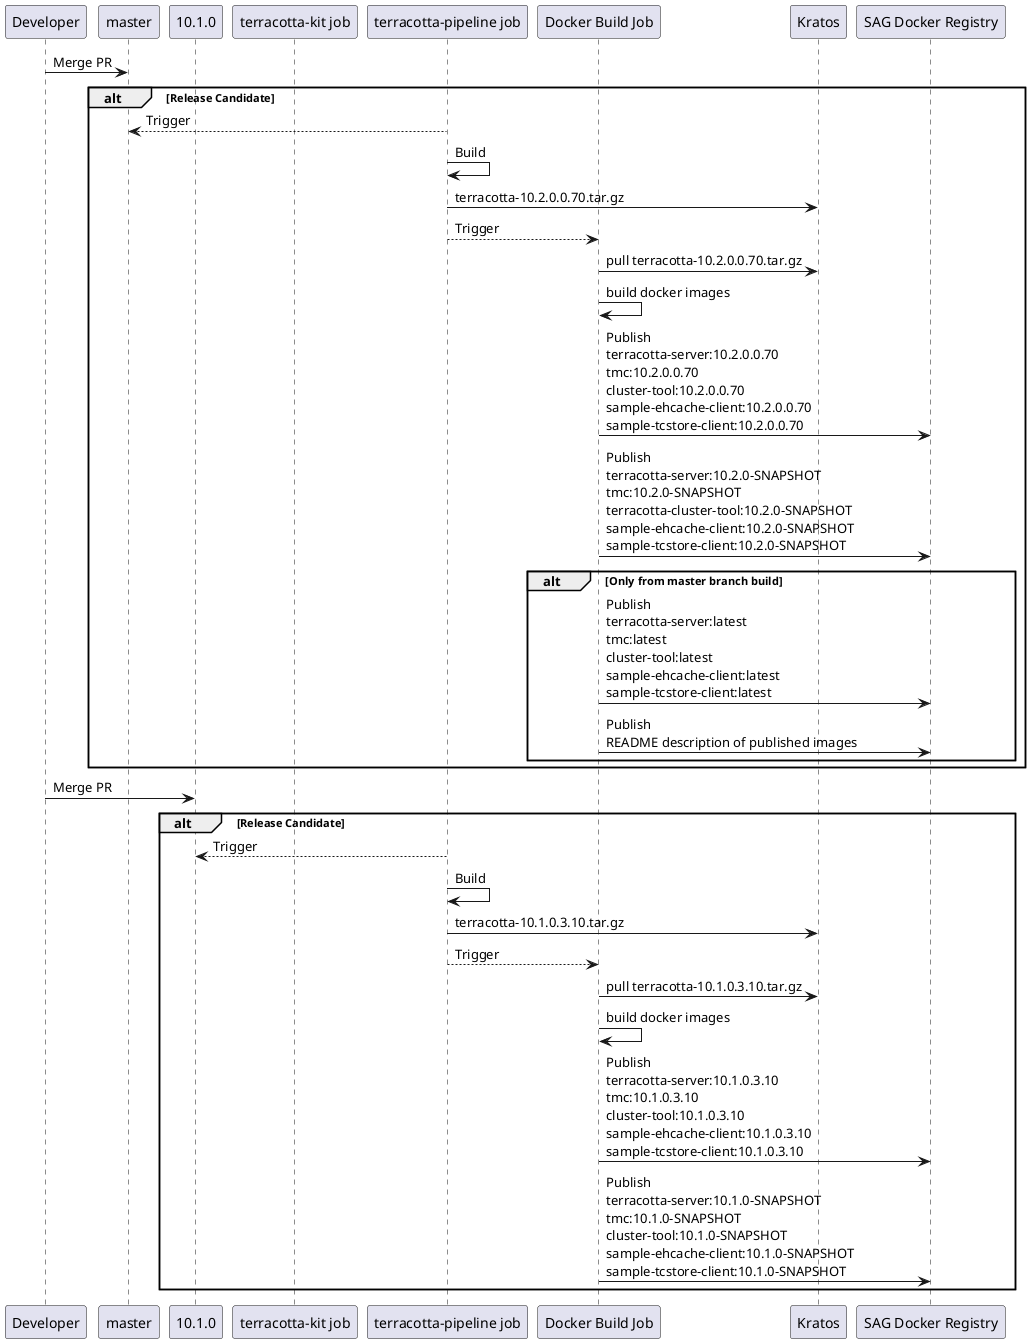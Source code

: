Copyright (c) 2011-2020 Software AG, Darmstadt, Germany and/or Software AG USA Inc., Reston, VA, USA, and/or its subsidiaries and/or its affiliates and/or their licensors.
Use, reproduction, transfer, publication or disclosure is prohibited except as specifically provided for in your License Agreement with Software AG
@startuml
participant Developer as dev

participant master as master
participant 10.1.0 as 10.1.0

participant "terracotta-kit job" as snapshotjob
participant "terracotta-pipeline job" as pipelinejob
participant "Docker Build Job" as dockerjob

participant Kratos as kratos
participant "SAG Docker Registry" as dockerregistry


dev -> master : Merge PR

alt Release Candidate
master <-- pipelinejob: Trigger
pipelinejob -> pipelinejob: Build
pipelinejob -> kratos: terracotta-10.2.0.0.70.tar.gz
pipelinejob --> dockerjob: Trigger
dockerjob -> kratos: pull terracotta-10.2.0.0.70.tar.gz
dockerjob -> dockerjob: build docker images
dockerjob -> dockerregistry: Publish\nterracotta-server:10.2.0.0.70\ntmc:10.2.0.0.70\ncluster-tool:10.2.0.0.70\nsample-ehcache-client:10.2.0.0.70\nsample-tcstore-client:10.2.0.0.70
dockerjob -> dockerregistry: Publish\nterracotta-server:10.2.0-SNAPSHOT\ntmc:10.2.0-SNAPSHOT\nterracotta-cluster-tool:10.2.0-SNAPSHOT\nsample-ehcache-client:10.2.0-SNAPSHOT\nsample-tcstore-client:10.2.0-SNAPSHOT

alt Only from master branch build
dockerjob -> dockerregistry: Publish\nterracotta-server:latest\ntmc:latest\ncluster-tool:latest\nsample-ehcache-client:latest\nsample-tcstore-client:latest
dockerjob -> dockerregistry: Publish\nREADME description of published images
end
end

dev -> 10.1.0 : Merge PR

alt Release Candidate
10.1.0 <-- pipelinejob: Trigger
pipelinejob -> pipelinejob: Build
pipelinejob -> kratos: terracotta-10.1.0.3.10.tar.gz
pipelinejob --> dockerjob: Trigger
dockerjob -> kratos: pull terracotta-10.1.0.3.10.tar.gz
dockerjob -> dockerjob: build docker images
dockerjob -> dockerregistry: Publish\nterracotta-server:10.1.0.3.10\ntmc:10.1.0.3.10\ncluster-tool:10.1.0.3.10\nsample-ehcache-client:10.1.0.3.10\nsample-tcstore-client:10.1.0.3.10
dockerjob -> dockerregistry: Publish\nterracotta-server:10.1.0-SNAPSHOT\ntmc:10.1.0-SNAPSHOT\ncluster-tool:10.1.0-SNAPSHOT\nsample-ehcache-client:10.1.0-SNAPSHOT\nsample-tcstore-client:10.1.0-SNAPSHOT
end

@enduml